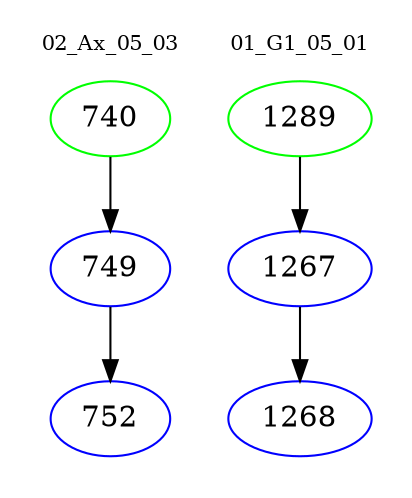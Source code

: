 digraph{
subgraph cluster_0 {
color = white
label = "02_Ax_05_03";
fontsize=10;
T0_740 [label="740", color="green"]
T0_740 -> T0_749 [color="black"]
T0_749 [label="749", color="blue"]
T0_749 -> T0_752 [color="black"]
T0_752 [label="752", color="blue"]
}
subgraph cluster_1 {
color = white
label = "01_G1_05_01";
fontsize=10;
T1_1289 [label="1289", color="green"]
T1_1289 -> T1_1267 [color="black"]
T1_1267 [label="1267", color="blue"]
T1_1267 -> T1_1268 [color="black"]
T1_1268 [label="1268", color="blue"]
}
}
